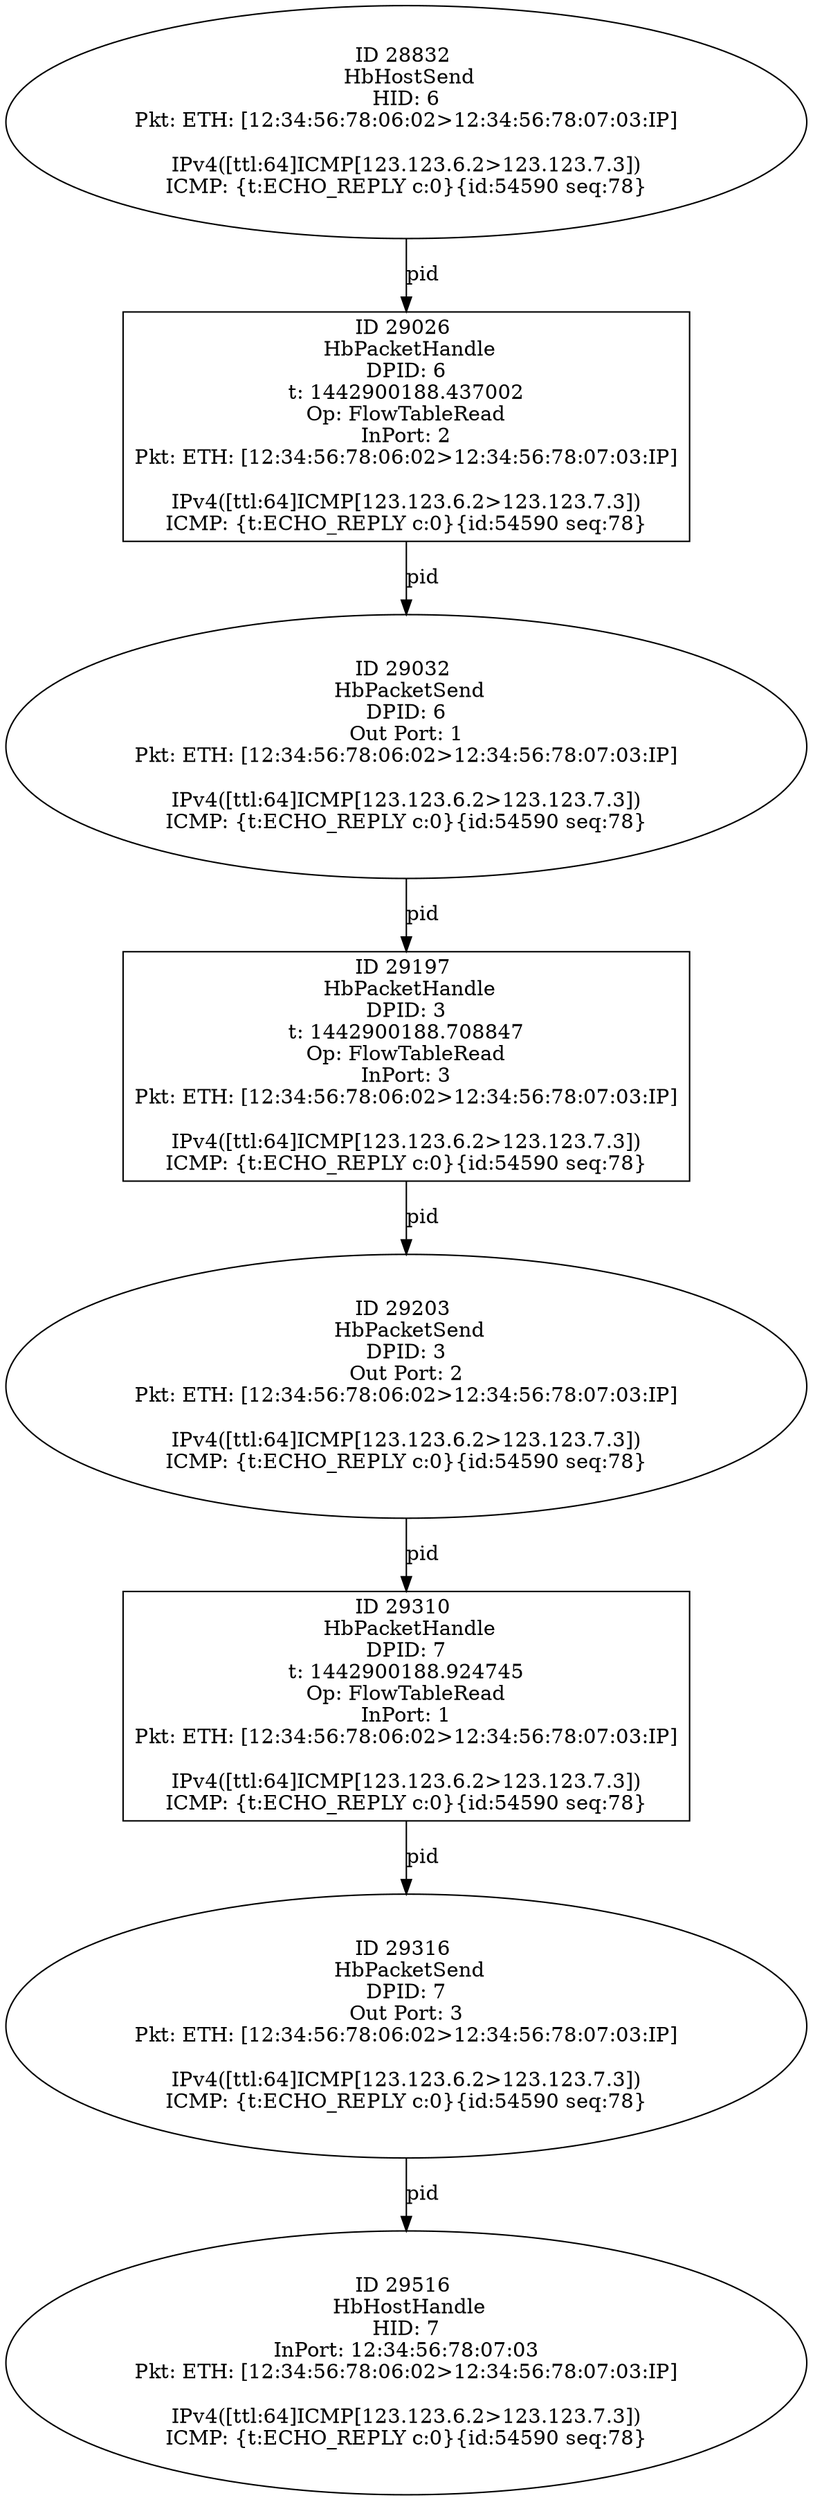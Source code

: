 strict digraph G {
28832 [shape=oval, event=<hb_events.HbHostSend object at 0x10dddcb50>, label="ID 28832 
 HbHostSend
HID: 6
Pkt: ETH: [12:34:56:78:06:02>12:34:56:78:07:03:IP]

IPv4([ttl:64]ICMP[123.123.6.2>123.123.7.3])
ICMP: {t:ECHO_REPLY c:0}{id:54590 seq:78}"];
29026 [shape=box, event=<hb_events.HbPacketHandle object at 0x10de691d0>, label="ID 29026 
 HbPacketHandle
DPID: 6
t: 1442900188.437002
Op: FlowTableRead
InPort: 2
Pkt: ETH: [12:34:56:78:06:02>12:34:56:78:07:03:IP]

IPv4([ttl:64]ICMP[123.123.6.2>123.123.7.3])
ICMP: {t:ECHO_REPLY c:0}{id:54590 seq:78}"];
29316 [shape=oval, event=<hb_events.HbPacketSend object at 0x10df8a890>, label="ID 29316 
 HbPacketSend
DPID: 7
Out Port: 3
Pkt: ETH: [12:34:56:78:06:02>12:34:56:78:07:03:IP]

IPv4([ttl:64]ICMP[123.123.6.2>123.123.7.3])
ICMP: {t:ECHO_REPLY c:0}{id:54590 seq:78}"];
29032 [shape=oval, event=<hb_events.HbPacketSend object at 0x10de84f90>, label="ID 29032 
 HbPacketSend
DPID: 6
Out Port: 1
Pkt: ETH: [12:34:56:78:06:02>12:34:56:78:07:03:IP]

IPv4([ttl:64]ICMP[123.123.6.2>123.123.7.3])
ICMP: {t:ECHO_REPLY c:0}{id:54590 seq:78}"];
29516 [shape=oval, event=<hb_events.HbHostHandle object at 0x10e024550>, label="ID 29516 
 HbHostHandle
HID: 7
InPort: 12:34:56:78:07:03
Pkt: ETH: [12:34:56:78:06:02>12:34:56:78:07:03:IP]

IPv4([ttl:64]ICMP[123.123.6.2>123.123.7.3])
ICMP: {t:ECHO_REPLY c:0}{id:54590 seq:78}"];
29197 [shape=box, event=<hb_events.HbPacketHandle object at 0x10df17750>, label="ID 29197 
 HbPacketHandle
DPID: 3
t: 1442900188.708847
Op: FlowTableRead
InPort: 3
Pkt: ETH: [12:34:56:78:06:02>12:34:56:78:07:03:IP]

IPv4([ttl:64]ICMP[123.123.6.2>123.123.7.3])
ICMP: {t:ECHO_REPLY c:0}{id:54590 seq:78}"];
29203 [shape=oval, event=<hb_events.HbPacketSend object at 0x10df2a390>, label="ID 29203 
 HbPacketSend
DPID: 3
Out Port: 2
Pkt: ETH: [12:34:56:78:06:02>12:34:56:78:07:03:IP]

IPv4([ttl:64]ICMP[123.123.6.2>123.123.7.3])
ICMP: {t:ECHO_REPLY c:0}{id:54590 seq:78}"];
29310 [shape=box, event=<hb_events.HbPacketHandle object at 0x10df84150>, label="ID 29310 
 HbPacketHandle
DPID: 7
t: 1442900188.924745
Op: FlowTableRead
InPort: 1
Pkt: ETH: [12:34:56:78:06:02>12:34:56:78:07:03:IP]

IPv4([ttl:64]ICMP[123.123.6.2>123.123.7.3])
ICMP: {t:ECHO_REPLY c:0}{id:54590 seq:78}"];
28832 -> 29026  [rel=pid, label=pid];
29026 -> 29032  [rel=pid, label=pid];
29316 -> 29516  [rel=pid, label=pid];
29032 -> 29197  [rel=pid, label=pid];
29197 -> 29203  [rel=pid, label=pid];
29203 -> 29310  [rel=pid, label=pid];
29310 -> 29316  [rel=pid, label=pid];
}
